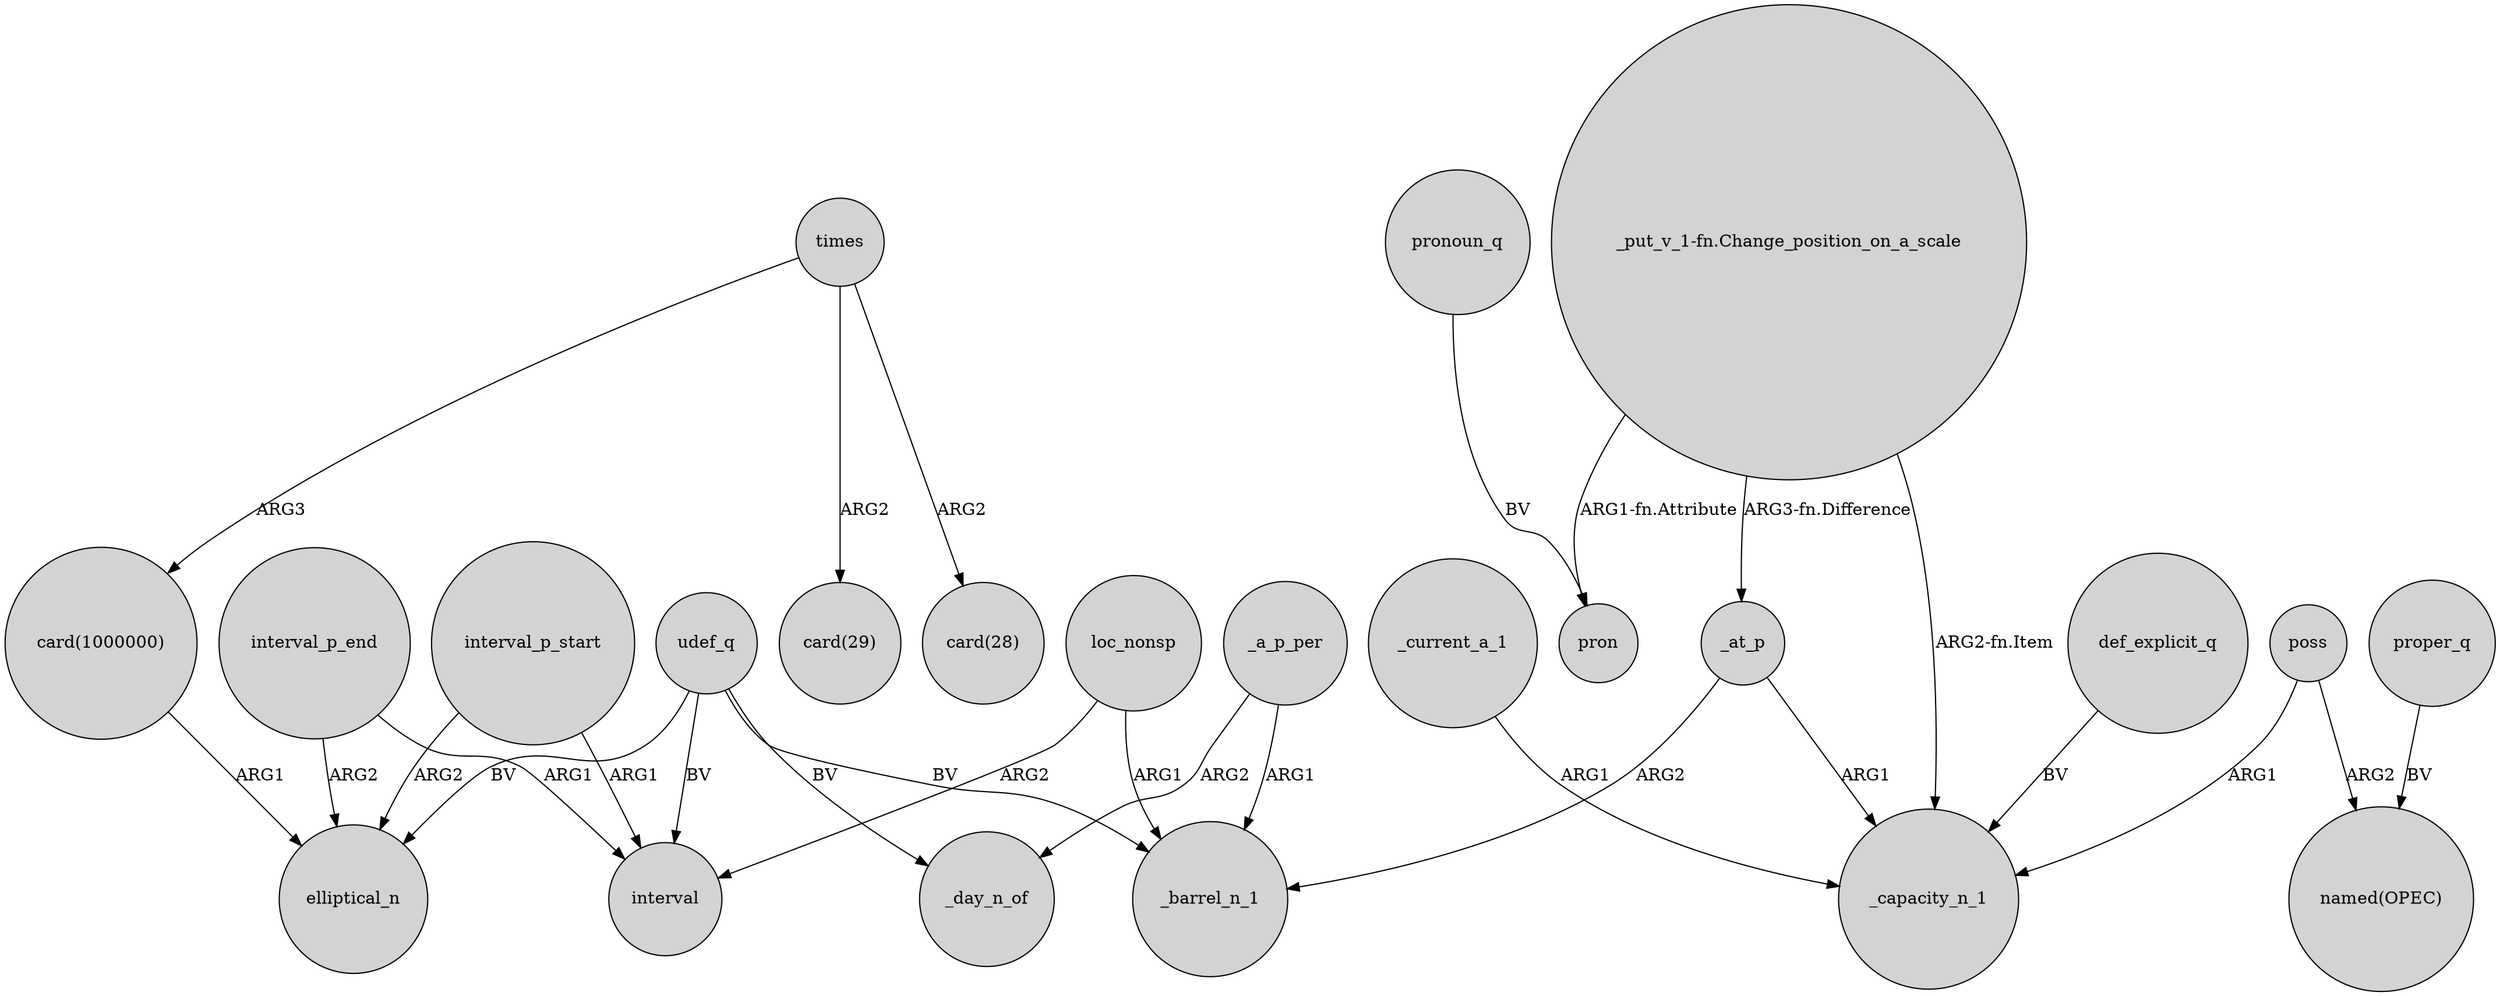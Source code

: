 digraph {
	node [shape=circle style=filled]
	loc_nonsp -> interval [label=ARG2]
	interval_p_end -> elliptical_n [label=ARG2]
	_a_p_per -> _day_n_of [label=ARG2]
	_at_p -> _capacity_n_1 [label=ARG1]
	"_put_v_1-fn.Change_position_on_a_scale" -> _capacity_n_1 [label="ARG2-fn.Item"]
	interval_p_start -> elliptical_n [label=ARG2]
	"_put_v_1-fn.Change_position_on_a_scale" -> _at_p [label="ARG3-fn.Difference"]
	times -> "card(28)" [label=ARG2]
	times -> "card(1000000)" [label=ARG3]
	udef_q -> interval [label=BV]
	_at_p -> _barrel_n_1 [label=ARG2]
	udef_q -> _barrel_n_1 [label=BV]
	poss -> _capacity_n_1 [label=ARG1]
	proper_q -> "named(OPEC)" [label=BV]
	interval_p_start -> interval [label=ARG1]
	pronoun_q -> pron [label=BV]
	udef_q -> _day_n_of [label=BV]
	def_explicit_q -> _capacity_n_1 [label=BV]
	_a_p_per -> _barrel_n_1 [label=ARG1]
	poss -> "named(OPEC)" [label=ARG2]
	interval_p_end -> interval [label=ARG1]
	"_put_v_1-fn.Change_position_on_a_scale" -> pron [label="ARG1-fn.Attribute"]
	"card(1000000)" -> elliptical_n [label=ARG1]
	_current_a_1 -> _capacity_n_1 [label=ARG1]
	udef_q -> elliptical_n [label=BV]
	times -> "card(29)" [label=ARG2]
	loc_nonsp -> _barrel_n_1 [label=ARG1]
}
